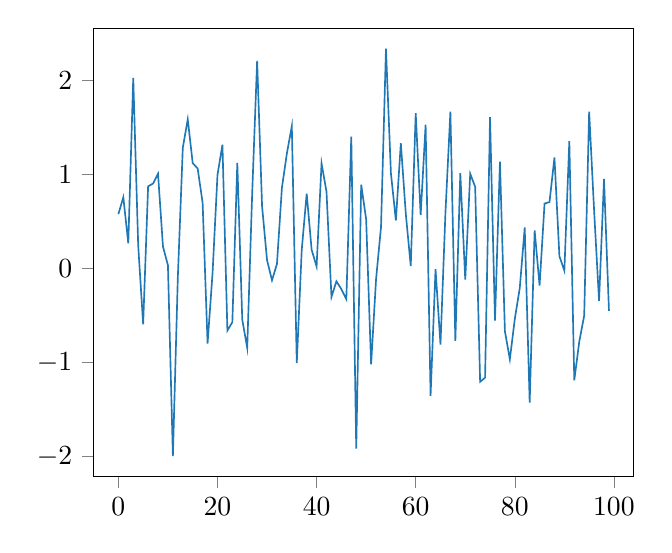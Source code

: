 % This file was created by matplotlib2tikz v0.6.17.
\begin{tikzpicture}

\definecolor{color0}{rgb}{0.122,0.467,0.706}

\begin{axis}[
xmin=-4.95, xmax=103.95,
ymin=-2.212, ymax=2.551,
tick align=outside,
tick pos=left,
x grid style={white!69.02!black},
y grid style={white!69.02!black}
]
\addplot [semithick, color0, forget plot]
table {%
0 0.576
1 0.755
2 0.265
3 2.023
4 0.244
5 -0.594
6 0.871
7 0.901
8 1.005
9 0.231
10 0.033
11 -1.995
12 -0.092
13 1.28
14 1.583
15 1.118
16 1.061
17 0.697
18 -0.799
19 -0.055
20 0.993
21 1.314
22 -0.661
23 -0.572
24 1.121
25 -0.546
26 -0.845
27 0.793
28 2.205
29 0.658
30 0.088
31 -0.127
32 0.047
33 0.854
34 1.22
35 1.51
36 -1.006
37 0.195
38 0.794
39 0.197
40 0.02
41 1.116
42 0.813
43 -0.304
44 -0.138
45 -0.221
46 -0.328
47 1.399
48 -1.915
49 0.889
50 0.521
51 -1.021
52 -0.116
53 0.439
54 2.335
55 1.009
56 0.509
57 1.33
58 0.58
59 0.024
60 1.648
61 0.565
62 1.527
63 -1.355
64 -0.009
65 -0.81
66 0.59
67 1.664
68 -0.771
69 1.011
70 -0.12
71 1.005
72 0.866
73 -1.205
74 -1.162
75 1.605
76 -0.554
77 1.134
78 -0.668
79 -0.966
80 -0.538
81 -0.208
82 0.434
83 -1.426
84 0.403
85 -0.184
86 0.688
87 0.704
88 1.177
89 0.129
90 -0.025
91 1.352
92 -1.19
93 -0.781
94 -0.503
95 1.664
96 0.616
97 -0.346
98 0.95
99 -0.451
};
\end{axis}

\end{tikzpicture}